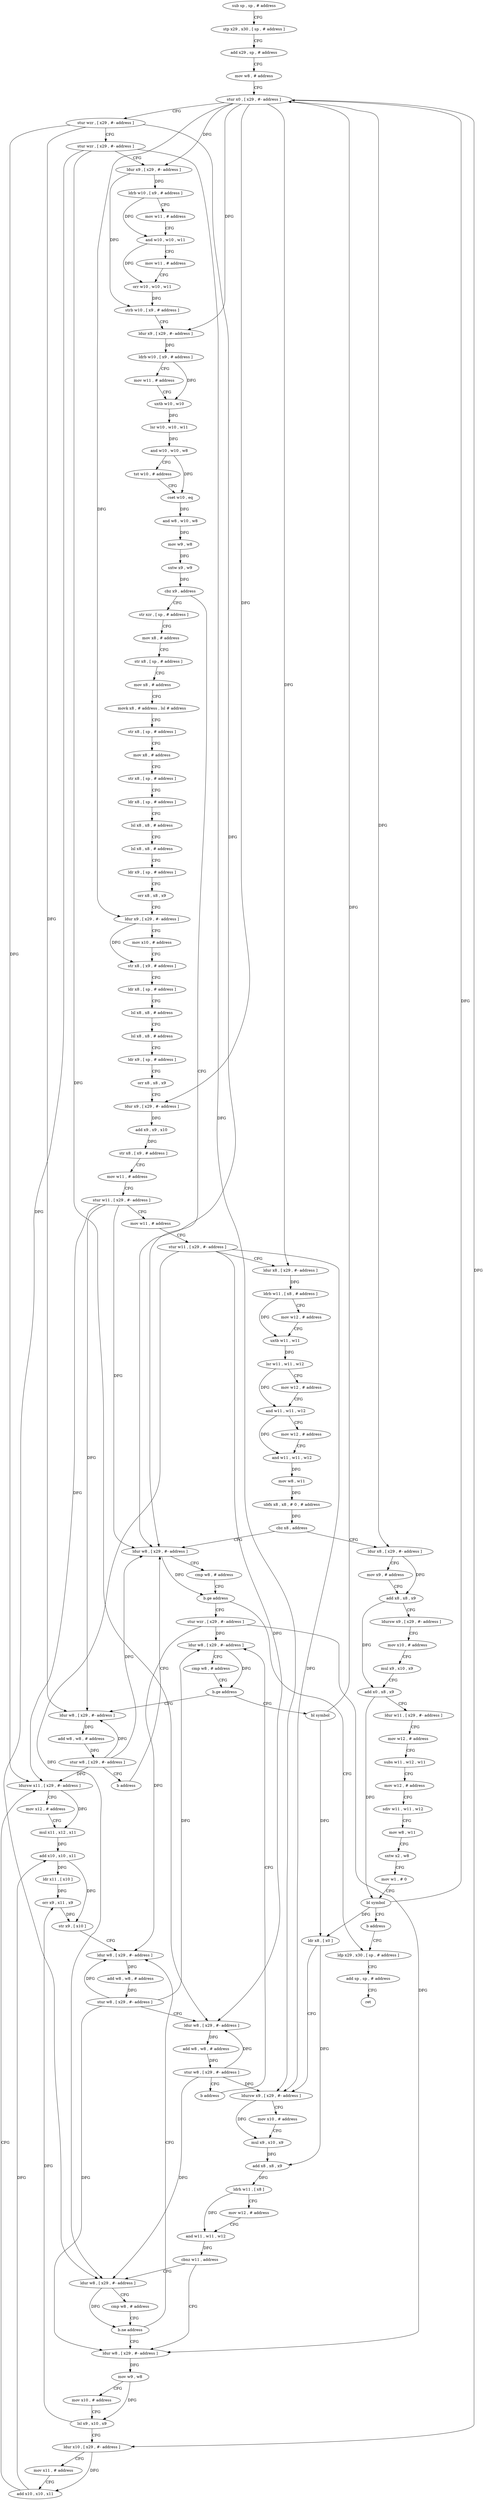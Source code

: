 digraph "func" {
"4259124" [label = "sub sp , sp , # address" ]
"4259128" [label = "stp x29 , x30 , [ sp , # address ]" ]
"4259132" [label = "add x29 , sp , # address" ]
"4259136" [label = "mov w8 , # address" ]
"4259140" [label = "stur x0 , [ x29 , #- address ]" ]
"4259144" [label = "stur wzr , [ x29 , #- address ]" ]
"4259148" [label = "stur wzr , [ x29 , #- address ]" ]
"4259152" [label = "ldur x9 , [ x29 , #- address ]" ]
"4259156" [label = "ldrb w10 , [ x9 , # address ]" ]
"4259160" [label = "mov w11 , # address" ]
"4259164" [label = "and w10 , w10 , w11" ]
"4259168" [label = "mov w11 , # address" ]
"4259172" [label = "orr w10 , w10 , w11" ]
"4259176" [label = "strb w10 , [ x9 , # address ]" ]
"4259180" [label = "ldur x9 , [ x29 , #- address ]" ]
"4259184" [label = "ldrb w10 , [ x9 , # address ]" ]
"4259188" [label = "mov w11 , # address" ]
"4259192" [label = "uxtb w10 , w10" ]
"4259196" [label = "lsr w10 , w10 , w11" ]
"4259200" [label = "and w10 , w10 , w8" ]
"4259204" [label = "tst w10 , # address" ]
"4259208" [label = "cset w10 , eq" ]
"4259212" [label = "and w8 , w10 , w8" ]
"4259216" [label = "mov w9 , w8" ]
"4259220" [label = "sxtw x9 , w9" ]
"4259224" [label = "cbz x9 , address" ]
"4259456" [label = "ldur w8 , [ x29 , #- address ]" ]
"4259228" [label = "str xzr , [ sp , # address ]" ]
"4259460" [label = "cmp w8 , # address" ]
"4259464" [label = "b.ge address" ]
"4259636" [label = "ldp x29 , x30 , [ sp , # address ]" ]
"4259468" [label = "stur wzr , [ x29 , #- address ]" ]
"4259232" [label = "mov x8 , # address" ]
"4259236" [label = "str x8 , [ sp , # address ]" ]
"4259240" [label = "mov x8 , # address" ]
"4259244" [label = "movk x8 , # address , lsl # address" ]
"4259248" [label = "str x8 , [ sp , # address ]" ]
"4259252" [label = "mov x8 , # address" ]
"4259256" [label = "str x8 , [ sp , # address ]" ]
"4259260" [label = "ldr x8 , [ sp , # address ]" ]
"4259264" [label = "lsl x8 , x8 , # address" ]
"4259268" [label = "lsl x8 , x8 , # address" ]
"4259272" [label = "ldr x9 , [ sp , # address ]" ]
"4259276" [label = "orr x8 , x8 , x9" ]
"4259280" [label = "ldur x9 , [ x29 , #- address ]" ]
"4259284" [label = "mov x10 , # address" ]
"4259288" [label = "str x8 , [ x9 , # address ]" ]
"4259292" [label = "ldr x8 , [ sp , # address ]" ]
"4259296" [label = "lsl x8 , x8 , # address" ]
"4259300" [label = "lsl x8 , x8 , # address" ]
"4259304" [label = "ldr x9 , [ sp , # address ]" ]
"4259308" [label = "orr x8 , x8 , x9" ]
"4259312" [label = "ldur x9 , [ x29 , #- address ]" ]
"4259316" [label = "add x9 , x9 , x10" ]
"4259320" [label = "str x8 , [ x9 , # address ]" ]
"4259324" [label = "mov w11 , # address" ]
"4259328" [label = "stur w11 , [ x29 , #- address ]" ]
"4259332" [label = "mov w11 , # address" ]
"4259336" [label = "stur w11 , [ x29 , #- address ]" ]
"4259340" [label = "ldur x8 , [ x29 , #- address ]" ]
"4259344" [label = "ldrb w11 , [ x8 , # address ]" ]
"4259348" [label = "mov w12 , # address" ]
"4259352" [label = "uxtb w11 , w11" ]
"4259356" [label = "lsr w11 , w11 , w12" ]
"4259360" [label = "mov w12 , # address" ]
"4259364" [label = "and w11 , w11 , w12" ]
"4259368" [label = "mov w12 , # address" ]
"4259372" [label = "and w11 , w11 , w12" ]
"4259376" [label = "mov w8 , w11" ]
"4259380" [label = "ubfx x8 , x8 , # 0 , # address" ]
"4259384" [label = "cbz x8 , address" ]
"4259388" [label = "ldur x8 , [ x29 , #- address ]" ]
"4259640" [label = "add sp , sp , # address" ]
"4259644" [label = "ret" ]
"4259472" [label = "ldur w8 , [ x29 , #- address ]" ]
"4259392" [label = "mov x9 , # address" ]
"4259396" [label = "add x8 , x8 , x9" ]
"4259400" [label = "ldursw x9 , [ x29 , #- address ]" ]
"4259404" [label = "mov x10 , # address" ]
"4259408" [label = "mul x9 , x10 , x9" ]
"4259412" [label = "add x0 , x8 , x9" ]
"4259416" [label = "ldur w11 , [ x29 , #- address ]" ]
"4259420" [label = "mov w12 , # address" ]
"4259424" [label = "subs w11 , w12 , w11" ]
"4259428" [label = "mov w12 , # address" ]
"4259432" [label = "sdiv w11 , w11 , w12" ]
"4259436" [label = "mov w8 , w11" ]
"4259440" [label = "sxtw x2 , w8" ]
"4259444" [label = "mov w1 , # 0" ]
"4259448" [label = "bl symbol" ]
"4259452" [label = "b address" ]
"4259620" [label = "ldur w8 , [ x29 , #- address ]" ]
"4259624" [label = "add w8 , w8 , # address" ]
"4259628" [label = "stur w8 , [ x29 , #- address ]" ]
"4259632" [label = "b address" ]
"4259484" [label = "bl symbol" ]
"4259488" [label = "ldr x8 , [ x0 ]" ]
"4259492" [label = "ldursw x9 , [ x29 , #- address ]" ]
"4259496" [label = "mov x10 , # address" ]
"4259500" [label = "mul x9 , x10 , x9" ]
"4259504" [label = "add x8 , x8 , x9" ]
"4259508" [label = "ldrh w11 , [ x8 ]" ]
"4259512" [label = "mov w12 , # address" ]
"4259516" [label = "and w11 , w11 , w12" ]
"4259520" [label = "cbnz w11 , address" ]
"4259536" [label = "ldur w8 , [ x29 , #- address ]" ]
"4259524" [label = "ldur w8 , [ x29 , #- address ]" ]
"4259540" [label = "mov w9 , w8" ]
"4259544" [label = "mov x10 , # address" ]
"4259548" [label = "lsl x9 , x10 , x9" ]
"4259552" [label = "ldur x10 , [ x29 , #- address ]" ]
"4259556" [label = "mov x11 , # address" ]
"4259560" [label = "add x10 , x10 , x11" ]
"4259564" [label = "ldursw x11 , [ x29 , #- address ]" ]
"4259568" [label = "mov x12 , # address" ]
"4259572" [label = "mul x11 , x12 , x11" ]
"4259576" [label = "add x10 , x10 , x11" ]
"4259580" [label = "ldr x11 , [ x10 ]" ]
"4259584" [label = "orr x9 , x11 , x9" ]
"4259588" [label = "str x9 , [ x10 ]" ]
"4259592" [label = "ldur w8 , [ x29 , #- address ]" ]
"4259528" [label = "cmp w8 , # address" ]
"4259532" [label = "b.ne address" ]
"4259476" [label = "cmp w8 , # address" ]
"4259480" [label = "b.ge address" ]
"4259596" [label = "add w8 , w8 , # address" ]
"4259600" [label = "stur w8 , [ x29 , #- address ]" ]
"4259604" [label = "ldur w8 , [ x29 , #- address ]" ]
"4259608" [label = "add w8 , w8 , # address" ]
"4259612" [label = "stur w8 , [ x29 , #- address ]" ]
"4259616" [label = "b address" ]
"4259124" -> "4259128" [ label = "CFG" ]
"4259128" -> "4259132" [ label = "CFG" ]
"4259132" -> "4259136" [ label = "CFG" ]
"4259136" -> "4259140" [ label = "CFG" ]
"4259140" -> "4259144" [ label = "CFG" ]
"4259140" -> "4259152" [ label = "DFG" ]
"4259140" -> "4259180" [ label = "DFG" ]
"4259140" -> "4259280" [ label = "DFG" ]
"4259140" -> "4259312" [ label = "DFG" ]
"4259140" -> "4259340" [ label = "DFG" ]
"4259140" -> "4259388" [ label = "DFG" ]
"4259140" -> "4259552" [ label = "DFG" ]
"4259144" -> "4259148" [ label = "CFG" ]
"4259144" -> "4259456" [ label = "DFG" ]
"4259144" -> "4259620" [ label = "DFG" ]
"4259144" -> "4259564" [ label = "DFG" ]
"4259148" -> "4259152" [ label = "CFG" ]
"4259148" -> "4259492" [ label = "DFG" ]
"4259148" -> "4259524" [ label = "DFG" ]
"4259148" -> "4259604" [ label = "DFG" ]
"4259152" -> "4259156" [ label = "DFG" ]
"4259152" -> "4259176" [ label = "DFG" ]
"4259156" -> "4259160" [ label = "CFG" ]
"4259156" -> "4259164" [ label = "DFG" ]
"4259160" -> "4259164" [ label = "CFG" ]
"4259164" -> "4259168" [ label = "CFG" ]
"4259164" -> "4259172" [ label = "DFG" ]
"4259168" -> "4259172" [ label = "CFG" ]
"4259172" -> "4259176" [ label = "DFG" ]
"4259176" -> "4259180" [ label = "CFG" ]
"4259180" -> "4259184" [ label = "DFG" ]
"4259184" -> "4259188" [ label = "CFG" ]
"4259184" -> "4259192" [ label = "DFG" ]
"4259188" -> "4259192" [ label = "CFG" ]
"4259192" -> "4259196" [ label = "DFG" ]
"4259196" -> "4259200" [ label = "DFG" ]
"4259200" -> "4259204" [ label = "CFG" ]
"4259200" -> "4259208" [ label = "DFG" ]
"4259204" -> "4259208" [ label = "CFG" ]
"4259208" -> "4259212" [ label = "DFG" ]
"4259212" -> "4259216" [ label = "DFG" ]
"4259216" -> "4259220" [ label = "DFG" ]
"4259220" -> "4259224" [ label = "DFG" ]
"4259224" -> "4259456" [ label = "CFG" ]
"4259224" -> "4259228" [ label = "CFG" ]
"4259456" -> "4259460" [ label = "CFG" ]
"4259456" -> "4259464" [ label = "DFG" ]
"4259228" -> "4259232" [ label = "CFG" ]
"4259460" -> "4259464" [ label = "CFG" ]
"4259464" -> "4259636" [ label = "CFG" ]
"4259464" -> "4259468" [ label = "CFG" ]
"4259636" -> "4259640" [ label = "CFG" ]
"4259468" -> "4259472" [ label = "DFG" ]
"4259468" -> "4259536" [ label = "DFG" ]
"4259468" -> "4259592" [ label = "DFG" ]
"4259232" -> "4259236" [ label = "CFG" ]
"4259236" -> "4259240" [ label = "CFG" ]
"4259240" -> "4259244" [ label = "CFG" ]
"4259244" -> "4259248" [ label = "CFG" ]
"4259248" -> "4259252" [ label = "CFG" ]
"4259252" -> "4259256" [ label = "CFG" ]
"4259256" -> "4259260" [ label = "CFG" ]
"4259260" -> "4259264" [ label = "CFG" ]
"4259264" -> "4259268" [ label = "CFG" ]
"4259268" -> "4259272" [ label = "CFG" ]
"4259272" -> "4259276" [ label = "CFG" ]
"4259276" -> "4259280" [ label = "CFG" ]
"4259280" -> "4259284" [ label = "CFG" ]
"4259280" -> "4259288" [ label = "DFG" ]
"4259284" -> "4259288" [ label = "CFG" ]
"4259288" -> "4259292" [ label = "CFG" ]
"4259292" -> "4259296" [ label = "CFG" ]
"4259296" -> "4259300" [ label = "CFG" ]
"4259300" -> "4259304" [ label = "CFG" ]
"4259304" -> "4259308" [ label = "CFG" ]
"4259308" -> "4259312" [ label = "CFG" ]
"4259312" -> "4259316" [ label = "DFG" ]
"4259316" -> "4259320" [ label = "DFG" ]
"4259320" -> "4259324" [ label = "CFG" ]
"4259324" -> "4259328" [ label = "CFG" ]
"4259328" -> "4259332" [ label = "CFG" ]
"4259328" -> "4259456" [ label = "DFG" ]
"4259328" -> "4259620" [ label = "DFG" ]
"4259328" -> "4259564" [ label = "DFG" ]
"4259332" -> "4259336" [ label = "CFG" ]
"4259336" -> "4259340" [ label = "CFG" ]
"4259336" -> "4259492" [ label = "DFG" ]
"4259336" -> "4259524" [ label = "DFG" ]
"4259336" -> "4259604" [ label = "DFG" ]
"4259340" -> "4259344" [ label = "DFG" ]
"4259344" -> "4259348" [ label = "CFG" ]
"4259344" -> "4259352" [ label = "DFG" ]
"4259348" -> "4259352" [ label = "CFG" ]
"4259352" -> "4259356" [ label = "DFG" ]
"4259356" -> "4259360" [ label = "CFG" ]
"4259356" -> "4259364" [ label = "DFG" ]
"4259360" -> "4259364" [ label = "CFG" ]
"4259364" -> "4259368" [ label = "CFG" ]
"4259364" -> "4259372" [ label = "DFG" ]
"4259368" -> "4259372" [ label = "CFG" ]
"4259372" -> "4259376" [ label = "DFG" ]
"4259376" -> "4259380" [ label = "DFG" ]
"4259380" -> "4259384" [ label = "DFG" ]
"4259384" -> "4259456" [ label = "CFG" ]
"4259384" -> "4259388" [ label = "CFG" ]
"4259388" -> "4259392" [ label = "CFG" ]
"4259388" -> "4259396" [ label = "DFG" ]
"4259640" -> "4259644" [ label = "CFG" ]
"4259472" -> "4259476" [ label = "CFG" ]
"4259472" -> "4259480" [ label = "DFG" ]
"4259392" -> "4259396" [ label = "CFG" ]
"4259396" -> "4259400" [ label = "CFG" ]
"4259396" -> "4259412" [ label = "DFG" ]
"4259400" -> "4259404" [ label = "CFG" ]
"4259404" -> "4259408" [ label = "CFG" ]
"4259408" -> "4259412" [ label = "CFG" ]
"4259412" -> "4259416" [ label = "CFG" ]
"4259412" -> "4259448" [ label = "DFG" ]
"4259416" -> "4259420" [ label = "CFG" ]
"4259420" -> "4259424" [ label = "CFG" ]
"4259424" -> "4259428" [ label = "CFG" ]
"4259428" -> "4259432" [ label = "CFG" ]
"4259432" -> "4259436" [ label = "CFG" ]
"4259436" -> "4259440" [ label = "CFG" ]
"4259440" -> "4259444" [ label = "CFG" ]
"4259444" -> "4259448" [ label = "CFG" ]
"4259448" -> "4259452" [ label = "CFG" ]
"4259448" -> "4259140" [ label = "DFG" ]
"4259448" -> "4259488" [ label = "DFG" ]
"4259452" -> "4259636" [ label = "CFG" ]
"4259620" -> "4259624" [ label = "DFG" ]
"4259624" -> "4259628" [ label = "DFG" ]
"4259628" -> "4259632" [ label = "CFG" ]
"4259628" -> "4259456" [ label = "DFG" ]
"4259628" -> "4259620" [ label = "DFG" ]
"4259628" -> "4259564" [ label = "DFG" ]
"4259632" -> "4259456" [ label = "CFG" ]
"4259484" -> "4259488" [ label = "DFG" ]
"4259484" -> "4259140" [ label = "DFG" ]
"4259488" -> "4259492" [ label = "CFG" ]
"4259488" -> "4259504" [ label = "DFG" ]
"4259492" -> "4259496" [ label = "CFG" ]
"4259492" -> "4259500" [ label = "DFG" ]
"4259496" -> "4259500" [ label = "CFG" ]
"4259500" -> "4259504" [ label = "DFG" ]
"4259504" -> "4259508" [ label = "DFG" ]
"4259508" -> "4259512" [ label = "CFG" ]
"4259508" -> "4259516" [ label = "DFG" ]
"4259512" -> "4259516" [ label = "CFG" ]
"4259516" -> "4259520" [ label = "DFG" ]
"4259520" -> "4259536" [ label = "CFG" ]
"4259520" -> "4259524" [ label = "CFG" ]
"4259536" -> "4259540" [ label = "DFG" ]
"4259524" -> "4259528" [ label = "CFG" ]
"4259524" -> "4259532" [ label = "DFG" ]
"4259540" -> "4259544" [ label = "CFG" ]
"4259540" -> "4259548" [ label = "DFG" ]
"4259544" -> "4259548" [ label = "CFG" ]
"4259548" -> "4259552" [ label = "CFG" ]
"4259548" -> "4259584" [ label = "DFG" ]
"4259552" -> "4259556" [ label = "CFG" ]
"4259552" -> "4259560" [ label = "DFG" ]
"4259556" -> "4259560" [ label = "CFG" ]
"4259560" -> "4259564" [ label = "CFG" ]
"4259560" -> "4259576" [ label = "DFG" ]
"4259564" -> "4259568" [ label = "CFG" ]
"4259564" -> "4259572" [ label = "DFG" ]
"4259568" -> "4259572" [ label = "CFG" ]
"4259572" -> "4259576" [ label = "DFG" ]
"4259576" -> "4259580" [ label = "DFG" ]
"4259576" -> "4259588" [ label = "DFG" ]
"4259580" -> "4259584" [ label = "DFG" ]
"4259584" -> "4259588" [ label = "DFG" ]
"4259588" -> "4259592" [ label = "CFG" ]
"4259592" -> "4259596" [ label = "DFG" ]
"4259528" -> "4259532" [ label = "CFG" ]
"4259532" -> "4259592" [ label = "CFG" ]
"4259532" -> "4259536" [ label = "CFG" ]
"4259476" -> "4259480" [ label = "CFG" ]
"4259480" -> "4259620" [ label = "CFG" ]
"4259480" -> "4259484" [ label = "CFG" ]
"4259596" -> "4259600" [ label = "DFG" ]
"4259600" -> "4259604" [ label = "CFG" ]
"4259600" -> "4259472" [ label = "DFG" ]
"4259600" -> "4259536" [ label = "DFG" ]
"4259600" -> "4259592" [ label = "DFG" ]
"4259604" -> "4259608" [ label = "DFG" ]
"4259608" -> "4259612" [ label = "DFG" ]
"4259612" -> "4259616" [ label = "CFG" ]
"4259612" -> "4259492" [ label = "DFG" ]
"4259612" -> "4259524" [ label = "DFG" ]
"4259612" -> "4259604" [ label = "DFG" ]
"4259616" -> "4259472" [ label = "CFG" ]
}
